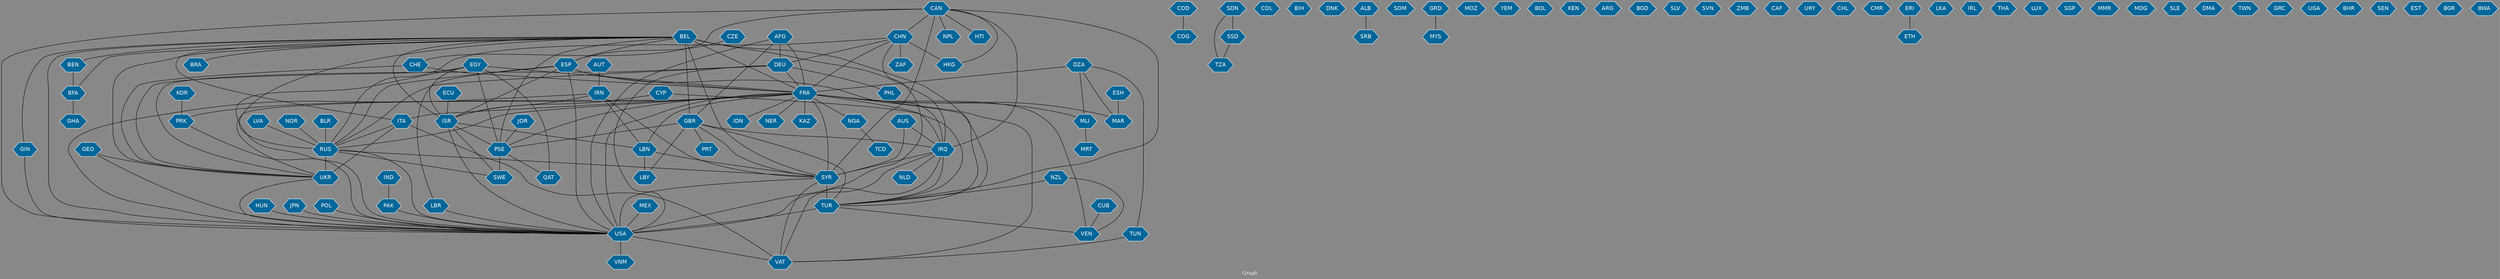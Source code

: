 // Countries together in item graph
graph {
	graph [bgcolor="#888888" fontcolor=white fontsize=12 label="Graph" outputorder=edgesfirst overlap=prism]
	node [color=white fillcolor="#006699" fontcolor=white fontname=Helvetica shape=hexagon style=filled]
	edge [arrowhead=open color=black fontcolor=white fontname=Courier fontsize=12]
		TUR [label=TUR]
		USA [label=USA]
		EGY [label=EGY]
		TUN [label=TUN]
		DEU [label=DEU]
		FRA [label=FRA]
		COD [label=COD]
		COG [label=COG]
		SYR [label=SYR]
		TZA [label=TZA]
		SSD [label=SSD]
		SDN [label=SDN]
		VAT [label=VAT]
		RUS [label=RUS]
		COL [label=COL]
		IRQ [label=IRQ]
		BRA [label=BRA]
		PRK [label=PRK]
		MEX [label=MEX]
		SWE [label=SWE]
		PSE [label=PSE]
		ISR [label=ISR]
		ESP [label=ESP]
		UKR [label=UKR]
		CAN [label=CAN]
		IDN [label=IDN]
		BIH [label=BIH]
		ITA [label=ITA]
		BFA [label=BFA]
		GIN [label=GIN]
		DZA [label=DZA]
		DNK [label=DNK]
		CHN [label=CHN]
		GBR [label=GBR]
		SRB [label=SRB]
		ALB [label=ALB]
		NGA [label=NGA]
		KOR [label=KOR]
		HKG [label=HKG]
		GHA [label=GHA]
		NPL [label=NPL]
		SOM [label=SOM]
		HUN [label=HUN]
		JPN [label=JPN]
		ZAF [label=ZAF]
		MLI [label=MLI]
		MAR [label=MAR]
		IND [label=IND]
		GRD [label=GRD]
		MYS [label=MYS]
		MOZ [label=MOZ]
		PRT [label=PRT]
		YEM [label=YEM]
		POL [label=POL]
		BEL [label=BEL]
		BOL [label=BOL]
		CYP [label=CYP]
		HTI [label=HTI]
		LBY [label=LBY]
		VEN [label=VEN]
		CUB [label=CUB]
		KEN [label=KEN]
		ARG [label=ARG]
		BEN [label=BEN]
		IRN [label=IRN]
		LVA [label=LVA]
		BGD [label=BGD]
		CHE [label=CHE]
		SLV [label=SLV]
		NER [label=NER]
		LBN [label=LBN]
		AUS [label=AUS]
		LBR [label=LBR]
		PAK [label=PAK]
		SVN [label=SVN]
		AFG [label=AFG]
		NZL [label=NZL]
		ZMB [label=ZMB]
		VNM [label=VNM]
		NLD [label=NLD]
		CAF [label=CAF]
		NOR [label=NOR]
		URY [label=URY]
		CHL [label=CHL]
		PHL [label=PHL]
		GEO [label=GEO]
		BLR [label=BLR]
		CMR [label=CMR]
		ERI [label=ERI]
		LKA [label=LKA]
		IRL [label=IRL]
		THA [label=THA]
		MRT [label=MRT]
		LUX [label=LUX]
		SGP [label=SGP]
		MMR [label=MMR]
		AUT [label=AUT]
		MDG [label=MDG]
		TCD [label=TCD]
		KAZ [label=KAZ]
		SLE [label=SLE]
		QAT [label=QAT]
		ESH [label=ESH]
		DMA [label=DMA]
		TWN [label=TWN]
		GRC [label=GRC]
		UGA [label=UGA]
		BHR [label=BHR]
		JOR [label=JOR]
		ECU [label=ECU]
		SEN [label=SEN]
		EST [label=EST]
		ETH [label=ETH]
		BGR [label=BGR]
		CZE [label=CZE]
		BWA [label=BWA]
			FRA -- IDN [weight=14]
			FRA -- KAZ [weight=3]
			ALB -- SRB [weight=4]
			SYR -- TUR [weight=59]
			SYR -- VAT [weight=1]
			USA -- VAT [weight=1]
			FRA -- PSE [weight=5]
			FRA -- VEN [weight=1]
			CAN -- USA [weight=4]
			BFA -- GHA [weight=1]
			ITA -- RUS [weight=10]
			FRA -- MAR [weight=4]
			ESH -- MAR [weight=2]
			GBR -- PRT [weight=1]
			AFG -- FRA [weight=2]
			AFG -- USA [weight=1]
			CHN -- DEU [weight=1]
			IRN -- ISR [weight=1]
			BEL -- FRA [weight=8]
			LBR -- USA [weight=6]
			CAN -- SYR [weight=3]
			GBR -- PSE [weight=8]
			BEL -- PSE [weight=2]
			CHN -- ZAF [weight=2]
			SDN -- SSD [weight=4]
			ITA -- UKR [weight=7]
			AUT -- IRN [weight=1]
			TUR -- USA [weight=13]
			FRA -- MLI [weight=12]
			PRK -- USA [weight=2]
			BEL -- GIN [weight=2]
			CAN -- CHE [weight=1]
			ISR -- LBN [weight=1]
			GRD -- MYS [weight=2]
			PSE -- SWE [weight=18]
			BEL -- ISR [weight=2]
			CZE -- ESP [weight=1]
			KOR -- PRK [weight=1]
			BEL -- USA [weight=1]
			DEU -- RUS [weight=3]
			JPN -- USA [weight=1]
			EGY -- QAT [weight=1]
			CHN -- USA [weight=2]
			DEU -- PHL [weight=2]
			EGY -- PSE [weight=7]
			NOR -- RUS [weight=1]
			BEL -- BRA [weight=1]
			TUN -- VAT [weight=1]
			LVA -- RUS [weight=1]
			FRA -- NER [weight=1]
			EGY -- ISR [weight=2]
			BLR -- RUS [weight=1]
			HUN -- USA [weight=1]
			GIN -- USA [weight=2]
			AUS -- IRQ [weight=2]
			GBR -- LBY [weight=2]
			DZA -- MAR [weight=4]
			DZA -- FRA [weight=5]
			NZL -- TUR [weight=1]
			CAN -- CHN [weight=1]
			BEL -- BEN [weight=1]
			EGY -- USA [weight=1]
			EGY -- FRA [weight=1]
			LBN -- SYR [weight=1]
			UKR -- USA [weight=1]
			IRQ -- SYR [weight=30]
			CHN -- FRA [weight=2]
			ISR -- USA [weight=4]
			GEO -- USA [weight=1]
			CAN -- HTI [weight=1]
			LBN -- LBY [weight=3]
			MLI -- MRT [weight=1]
			IRN -- SYR [weight=1]
			PSE -- QAT [weight=2]
			BEL -- GBR [weight=6]
			DZA -- MLI [weight=1]
			POL -- USA [weight=3]
			GBR -- IRQ [weight=3]
			FRA -- PRK [weight=2]
			GBR -- SYR [weight=2]
			CYP -- TUR [weight=1]
			ISR -- SWE [weight=5]
			SSD -- TZA [weight=1]
			FRA -- USA [weight=3]
			DEU -- FRA [weight=6]
			ISR -- PSE [weight=22]
			IRQ -- NLD [weight=1]
			IND -- PAK [weight=5]
			USA -- VNM [weight=2]
			PAK -- USA [weight=1]
			SDN -- TZA [weight=1]
			ESP -- FRA [weight=1]
			ESP -- LBR [weight=2]
			BEL -- ITA [weight=1]
			ECU -- ISR [weight=1]
			CHN -- RUS [weight=1]
			CAN -- NPL [weight=2]
			AFG -- GBR [weight=2]
			FRA -- SYR [weight=14]
			MEX -- USA [weight=1]
			RUS -- UKR [weight=48]
			BEL -- BFA [weight=1]
			NZL -- VEN [weight=1]
			FRA -- RUS [weight=5]
			IRN -- USA [weight=1]
			GEO -- UKR [weight=1]
			AFG -- DEU [weight=2]
			DZA -- TUN [weight=1]
			FRA -- LBN [weight=1]
			ERI -- ETH [weight=1]
			ESP -- USA [weight=3]
			NGA -- TCD [weight=1]
			BEL -- UKR [weight=3]
			JOR -- PSE [weight=1]
			CUB -- VEN [weight=1]
			SYR -- USA [weight=22]
			DEU -- UKR [weight=3]
			CAN -- HKG [weight=1]
			RUS -- SYR [weight=1]
			BEN -- BFA [weight=1]
			ESP -- RUS [weight=1]
			IRQ -- USA [weight=8]
			ESP -- ISR [weight=1]
			FRA -- IRQ [weight=8]
			TUR -- VEN [weight=1]
			FRA -- VAT [weight=1]
			AUS -- SYR [weight=1]
			FRA -- TUR [weight=6]
			GBR -- TUR [weight=1]
			EGY -- UKR [weight=1]
			BEL -- SYR [weight=2]
			BEL -- IRQ [weight=4]
			ITA -- VAT [weight=1]
			BEL -- TUR [weight=2]
			RUS -- USA [weight=5]
			CHE -- UKR [weight=1]
			DEU -- USA [weight=1]
			BEL -- RUS [weight=4]
			CAN -- TUR [weight=1]
			FRA -- ITA [weight=1]
			FRA -- NGA [weight=1]
			ESP -- IRQ [weight=1]
			BEL -- ESP [weight=1]
			CAN -- IRQ [weight=4]
			COD -- COG [weight=1]
			CHE -- FRA [weight=3]
			RUS -- SWE [weight=2]
			IRQ -- TUR [weight=15]
			FRA -- UKR [weight=4]
			CYP -- ISR [weight=1]
			IRQ -- VAT [weight=1]
			IRN -- LBN [weight=1]
			CHN -- HKG [weight=6]
}